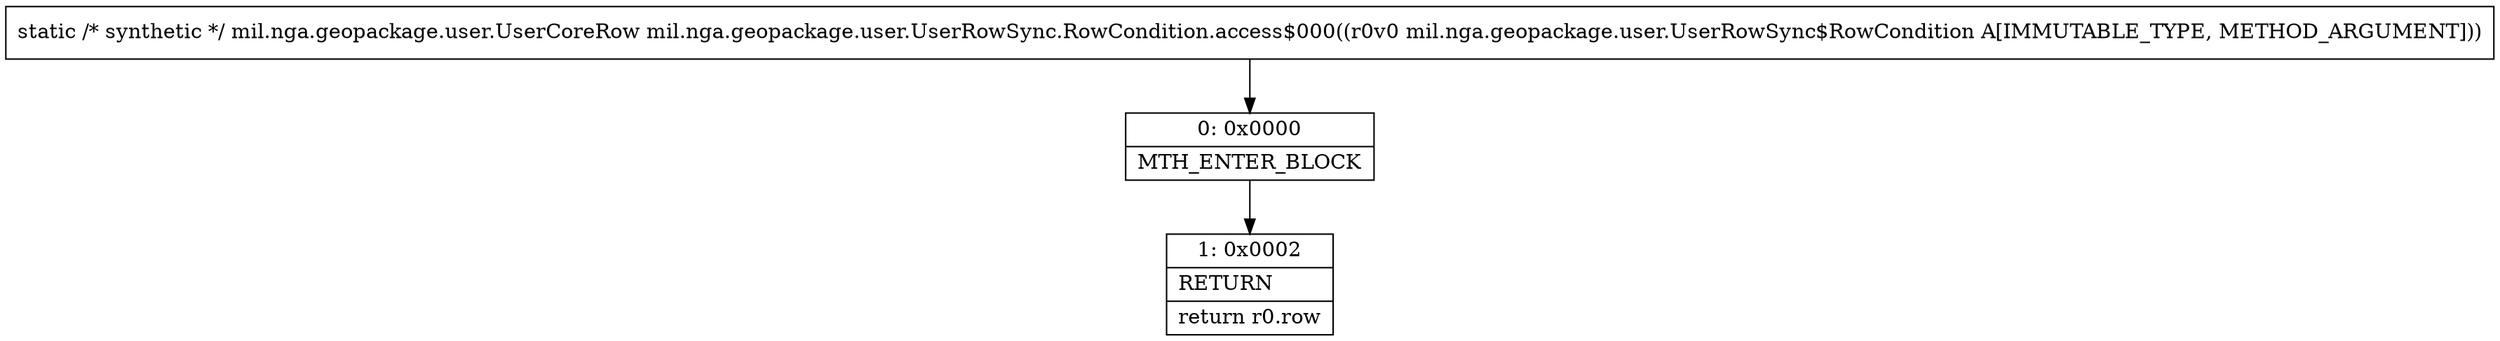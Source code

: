digraph "CFG formil.nga.geopackage.user.UserRowSync.RowCondition.access$000(Lmil\/nga\/geopackage\/user\/UserRowSync$RowCondition;)Lmil\/nga\/geopackage\/user\/UserCoreRow;" {
Node_0 [shape=record,label="{0\:\ 0x0000|MTH_ENTER_BLOCK\l}"];
Node_1 [shape=record,label="{1\:\ 0x0002|RETURN\l|return r0.row\l}"];
MethodNode[shape=record,label="{static \/* synthetic *\/ mil.nga.geopackage.user.UserCoreRow mil.nga.geopackage.user.UserRowSync.RowCondition.access$000((r0v0 mil.nga.geopackage.user.UserRowSync$RowCondition A[IMMUTABLE_TYPE, METHOD_ARGUMENT])) }"];
MethodNode -> Node_0;
Node_0 -> Node_1;
}

